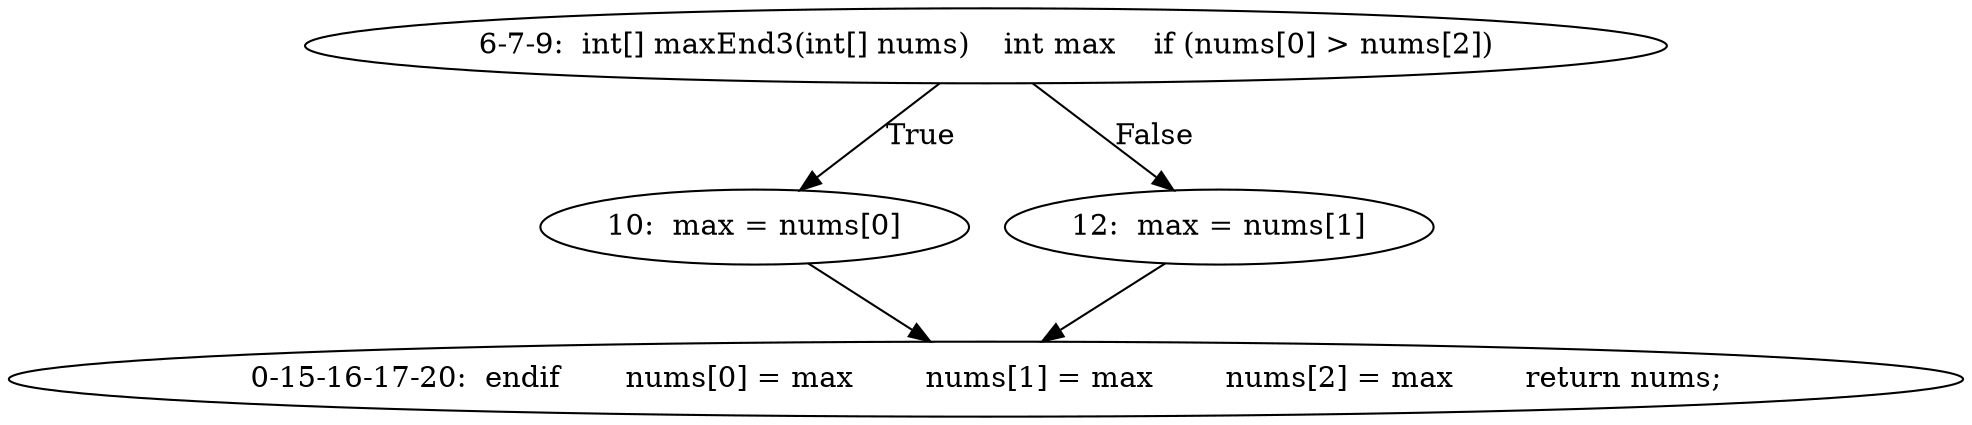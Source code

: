 digraph result_test { 
// graph-vertices
  a2  [label="6-7-9:  int[] maxEnd3(int[] nums)	int max	if (nums[0] > nums[2])"]; 
  3  [label="10:  max = nums[0]"]; 
  a6  [label="0-15-16-17-20:  endif	nums[0] = max	nums[1] = max	nums[2] = max	return nums;"]; 
  5  [label="12:  max = nums[1]"]; 
// graph-edges
  a2 -> 3  [label="True"]; 
  3 -> a6;
  a2 -> 5  [label="False"]; 
  5 -> a6;
}